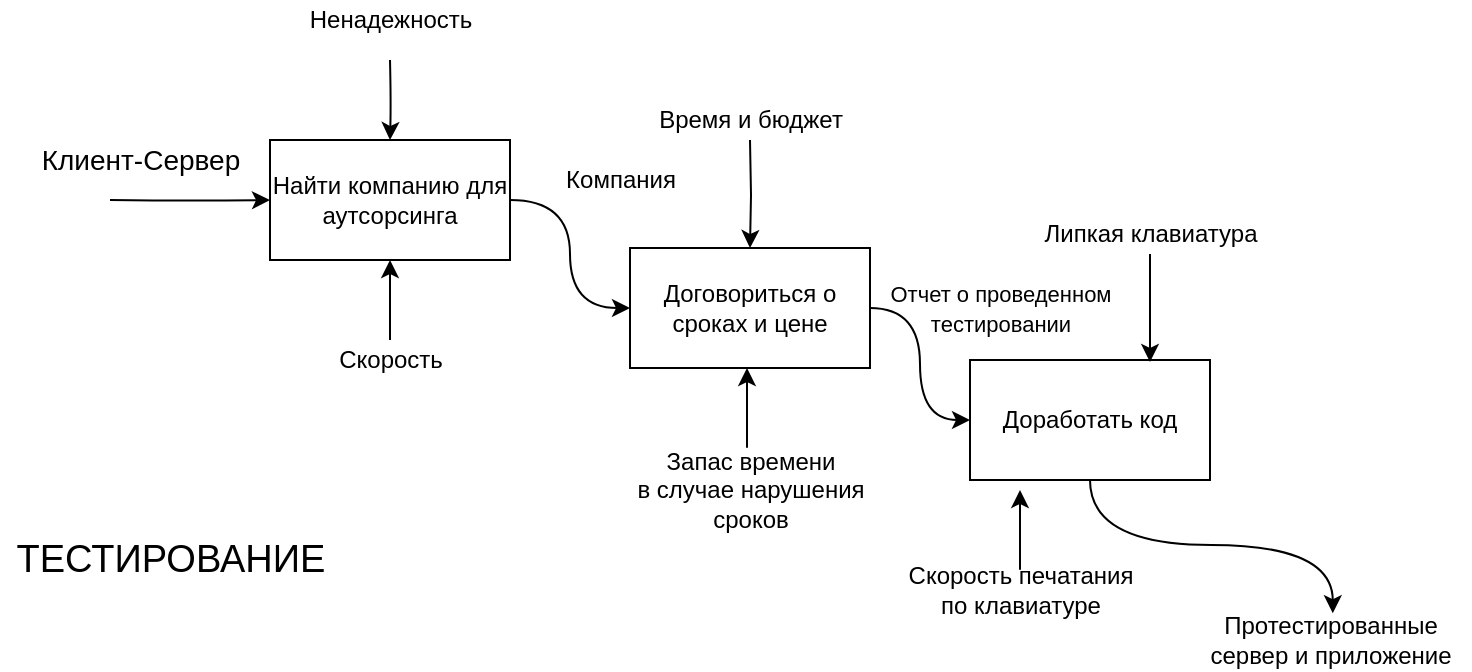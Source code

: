 <mxfile version="12.3.2" type="device" pages="1"><diagram id="4hRzLG8ZfzhjbaE0Vris" name="Page-1"><mxGraphModel dx="760" dy="587" grid="1" gridSize="10" guides="1" tooltips="1" connect="1" arrows="1" fold="1" page="1" pageScale="1" pageWidth="827" pageHeight="1169" math="0" shadow="0"><root><mxCell id="0"/><mxCell id="1" parent="0"/><mxCell id="tv08qb9mzQo4mnkFXh-o-4" style="edgeStyle=orthogonalEdgeStyle;orthogonalLoop=1;jettySize=auto;html=1;entryX=0;entryY=0.5;entryDx=0;entryDy=0;curved=1;" edge="1" parent="1" source="tv08qb9mzQo4mnkFXh-o-2" target="tv08qb9mzQo4mnkFXh-o-3"><mxGeometry relative="1" as="geometry"/></mxCell><mxCell id="tv08qb9mzQo4mnkFXh-o-13" value="" style="edgeStyle=orthogonalEdgeStyle;curved=1;orthogonalLoop=1;jettySize=auto;html=1;" edge="1" parent="1" target="tv08qb9mzQo4mnkFXh-o-2"><mxGeometry relative="1" as="geometry"><mxPoint x="60" y="290" as="sourcePoint"/></mxGeometry></mxCell><mxCell id="tv08qb9mzQo4mnkFXh-o-23" value="" style="edgeStyle=orthogonalEdgeStyle;curved=1;orthogonalLoop=1;jettySize=auto;html=1;" edge="1" parent="1" target="tv08qb9mzQo4mnkFXh-o-2"><mxGeometry relative="1" as="geometry"><mxPoint x="200" y="220" as="sourcePoint"/></mxGeometry></mxCell><mxCell id="tv08qb9mzQo4mnkFXh-o-25" style="edgeStyle=orthogonalEdgeStyle;orthogonalLoop=1;jettySize=auto;html=1;strokeColor=#000000;rounded=0;" edge="1" parent="1" target="tv08qb9mzQo4mnkFXh-o-2"><mxGeometry relative="1" as="geometry"><mxPoint x="200" y="360" as="sourcePoint"/><Array as="points"><mxPoint x="200" y="360"/></Array></mxGeometry></mxCell><mxCell id="tv08qb9mzQo4mnkFXh-o-2" value="Найти компанию для аутсорсинга" style="rounded=0;whiteSpace=wrap;html=1;" vertex="1" parent="1"><mxGeometry x="140" y="260" width="120" height="60" as="geometry"/></mxCell><mxCell id="tv08qb9mzQo4mnkFXh-o-8" style="edgeStyle=orthogonalEdgeStyle;curved=1;orthogonalLoop=1;jettySize=auto;html=1;entryX=0;entryY=0.5;entryDx=0;entryDy=0;" edge="1" parent="1" source="tv08qb9mzQo4mnkFXh-o-3" target="tv08qb9mzQo4mnkFXh-o-5"><mxGeometry relative="1" as="geometry"/></mxCell><mxCell id="tv08qb9mzQo4mnkFXh-o-30" value="" style="edgeStyle=orthogonalEdgeStyle;rounded=0;orthogonalLoop=1;jettySize=auto;html=1;strokeColor=#000000;" edge="1" parent="1" target="tv08qb9mzQo4mnkFXh-o-3"><mxGeometry relative="1" as="geometry"><mxPoint x="380" y="260" as="sourcePoint"/></mxGeometry></mxCell><mxCell id="tv08qb9mzQo4mnkFXh-o-3" value="Договориться о сроках и цене" style="rounded=0;whiteSpace=wrap;html=1;" vertex="1" parent="1"><mxGeometry x="320" y="314" width="120" height="60" as="geometry"/></mxCell><mxCell id="tv08qb9mzQo4mnkFXh-o-20" style="edgeStyle=orthogonalEdgeStyle;curved=1;orthogonalLoop=1;jettySize=auto;html=1;entryX=0.51;entryY=0.054;entryDx=0;entryDy=0;entryPerimeter=0;" edge="1" parent="1" source="tv08qb9mzQo4mnkFXh-o-5" target="tv08qb9mzQo4mnkFXh-o-21"><mxGeometry relative="1" as="geometry"><mxPoint x="520" y="440" as="targetPoint"/></mxGeometry></mxCell><mxCell id="tv08qb9mzQo4mnkFXh-o-5" value="Доработать код" style="rounded=0;whiteSpace=wrap;html=1;" vertex="1" parent="1"><mxGeometry x="490" y="370" width="120" height="60" as="geometry"/></mxCell><mxCell id="tv08qb9mzQo4mnkFXh-o-10" value="&lt;font style=&quot;font-size: 19px&quot;&gt;ТЕСТИРОВАНИЕ&lt;/font&gt;" style="text;html=1;align=center;verticalAlign=middle;resizable=0;points=[];;autosize=1;" vertex="1" parent="1"><mxGeometry x="5" y="460" width="170" height="20" as="geometry"/></mxCell><mxCell id="tv08qb9mzQo4mnkFXh-o-14" value="&lt;font style=&quot;font-size: 14px&quot;&gt;Клиент-Сервер&lt;/font&gt;" style="text;html=1;align=center;verticalAlign=middle;resizable=0;points=[];;autosize=1;" vertex="1" parent="1"><mxGeometry x="20" y="260" width="110" height="20" as="geometry"/></mxCell><mxCell id="tv08qb9mzQo4mnkFXh-o-16" value="&lt;font style=&quot;font-size: 12px&quot;&gt;Компания&lt;/font&gt;" style="text;html=1;align=center;verticalAlign=middle;resizable=0;points=[];;autosize=1;" vertex="1" parent="1"><mxGeometry x="280" y="270" width="70" height="20" as="geometry"/></mxCell><mxCell id="tv08qb9mzQo4mnkFXh-o-18" value="&lt;font style=&quot;font-size: 11px&quot;&gt;Отчет о проведенном &lt;br&gt;тестировании&lt;/font&gt;" style="text;html=1;align=center;verticalAlign=middle;resizable=0;points=[];;autosize=1;" vertex="1" parent="1"><mxGeometry x="440" y="328.5" width="130" height="30" as="geometry"/></mxCell><mxCell id="tv08qb9mzQo4mnkFXh-o-21" value="Протестированные &lt;br&gt;сервер и приложение" style="text;html=1;align=center;verticalAlign=middle;resizable=0;points=[];;autosize=1;" vertex="1" parent="1"><mxGeometry x="600" y="495" width="140" height="30" as="geometry"/></mxCell><mxCell id="tv08qb9mzQo4mnkFXh-o-24" value="Ненадежность" style="text;html=1;align=center;verticalAlign=middle;resizable=0;points=[];;autosize=1;" vertex="1" parent="1"><mxGeometry x="150" y="190" width="100" height="20" as="geometry"/></mxCell><mxCell id="tv08qb9mzQo4mnkFXh-o-27" value="Скорость" style="text;html=1;align=center;verticalAlign=middle;resizable=0;points=[];;autosize=1;" vertex="1" parent="1"><mxGeometry x="165" y="360" width="70" height="20" as="geometry"/></mxCell><mxCell id="tv08qb9mzQo4mnkFXh-o-31" value="Время и бюджет" style="text;html=1;align=center;verticalAlign=middle;resizable=0;points=[];;autosize=1;" vertex="1" parent="1"><mxGeometry x="325" y="240" width="110" height="20" as="geometry"/></mxCell><mxCell id="tv08qb9mzQo4mnkFXh-o-32" style="edgeStyle=orthogonalEdgeStyle;orthogonalLoop=1;jettySize=auto;html=1;strokeColor=#000000;rounded=0;" edge="1" parent="1"><mxGeometry relative="1" as="geometry"><mxPoint x="378.5" y="374.0" as="targetPoint"/><mxPoint x="378.5" y="413.897" as="sourcePoint"/><Array as="points"><mxPoint x="378.5" y="414"/></Array></mxGeometry></mxCell><mxCell id="tv08qb9mzQo4mnkFXh-o-33" value="Запас времени&lt;br&gt;в случае нарушения&lt;br&gt;сроков" style="text;html=1;align=center;verticalAlign=middle;resizable=0;points=[];;autosize=1;" vertex="1" parent="1"><mxGeometry x="315" y="410" width="130" height="50" as="geometry"/></mxCell><mxCell id="tv08qb9mzQo4mnkFXh-o-35" style="edgeStyle=orthogonalEdgeStyle;orthogonalLoop=1;jettySize=auto;html=1;strokeColor=#000000;rounded=0;" edge="1" parent="1"><mxGeometry relative="1" as="geometry"><mxPoint x="515" y="435.0" as="targetPoint"/><mxPoint x="515" y="474.897" as="sourcePoint"/><Array as="points"><mxPoint x="515" y="475"/></Array></mxGeometry></mxCell><mxCell id="tv08qb9mzQo4mnkFXh-o-36" value="Скорость печатания&lt;br&gt;по клавиатуре" style="text;html=1;align=center;verticalAlign=middle;resizable=0;points=[];;autosize=1;" vertex="1" parent="1"><mxGeometry x="450" y="470" width="130" height="30" as="geometry"/></mxCell><mxCell id="tv08qb9mzQo4mnkFXh-o-37" value="" style="edgeStyle=orthogonalEdgeStyle;rounded=0;orthogonalLoop=1;jettySize=auto;html=1;strokeColor=#000000;" edge="1" parent="1"><mxGeometry relative="1" as="geometry"><mxPoint x="580" y="317.0" as="sourcePoint"/><mxPoint x="580" y="371.0" as="targetPoint"/></mxGeometry></mxCell><mxCell id="tv08qb9mzQo4mnkFXh-o-38" value="Липкая клавиатура" style="text;html=1;align=center;verticalAlign=middle;resizable=0;points=[];;autosize=1;" vertex="1" parent="1"><mxGeometry x="520" y="297" width="120" height="20" as="geometry"/></mxCell></root></mxGraphModel></diagram></mxfile>